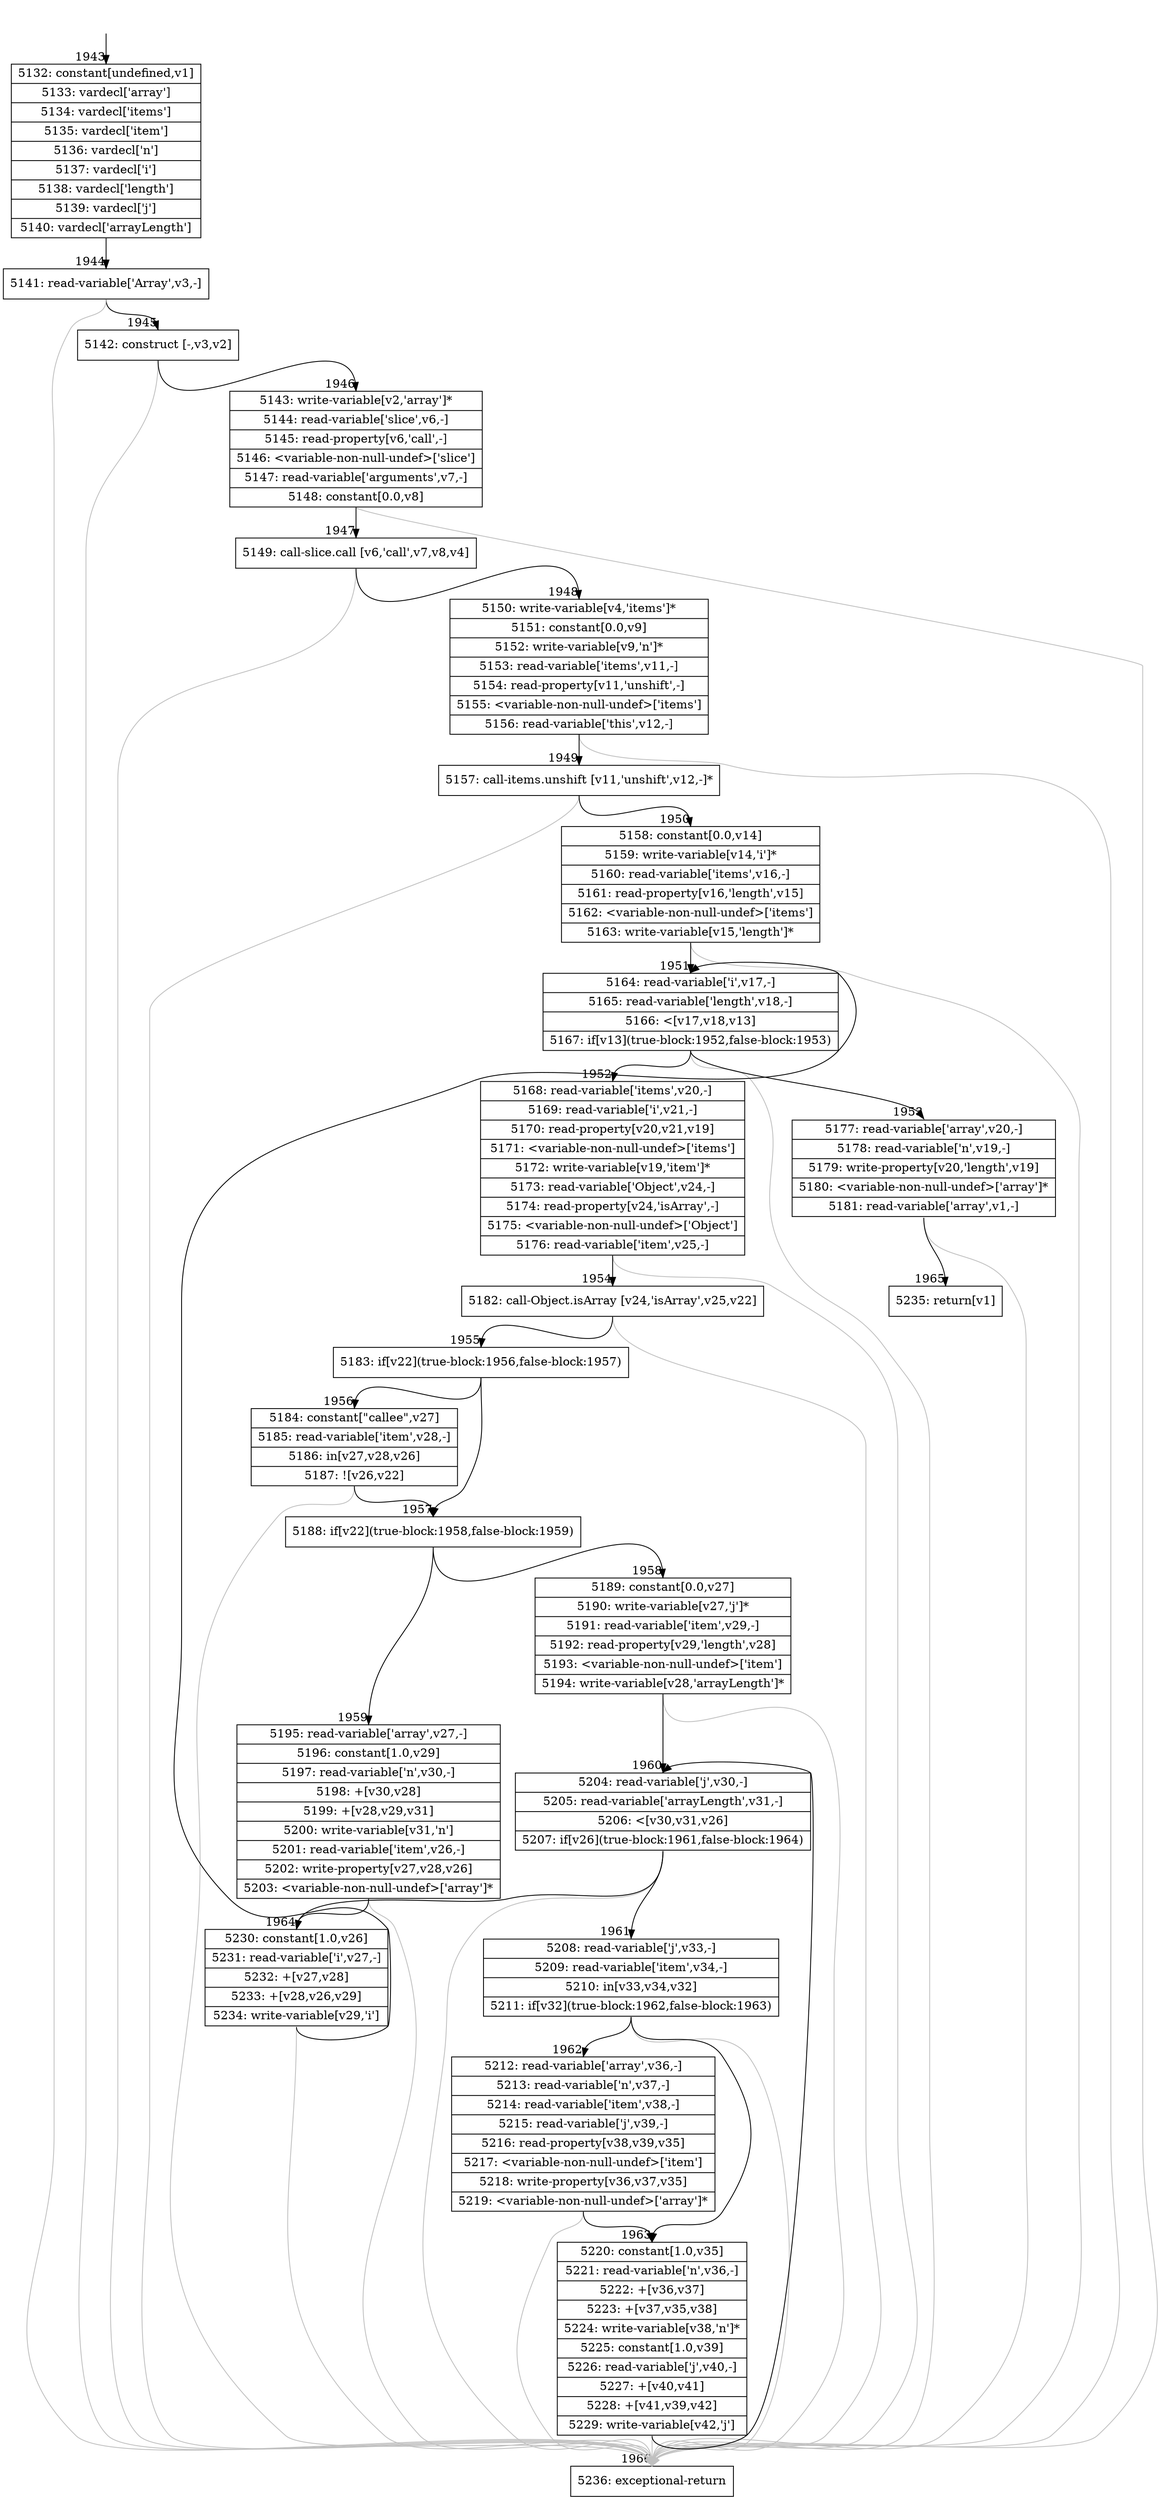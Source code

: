digraph {
rankdir="TD"
BB_entry175[shape=none,label=""];
BB_entry175 -> BB1943 [tailport=s, headport=n, headlabel="    1943"]
BB1943 [shape=record label="{5132: constant[undefined,v1]|5133: vardecl['array']|5134: vardecl['items']|5135: vardecl['item']|5136: vardecl['n']|5137: vardecl['i']|5138: vardecl['length']|5139: vardecl['j']|5140: vardecl['arrayLength']}" ] 
BB1943 -> BB1944 [tailport=s, headport=n, headlabel="      1944"]
BB1944 [shape=record label="{5141: read-variable['Array',v3,-]}" ] 
BB1944 -> BB1945 [tailport=s, headport=n, headlabel="      1945"]
BB1944 -> BB1966 [tailport=s, headport=n, color=gray, headlabel="      1966"]
BB1945 [shape=record label="{5142: construct [-,v3,v2]}" ] 
BB1945 -> BB1946 [tailport=s, headport=n, headlabel="      1946"]
BB1945 -> BB1966 [tailport=s, headport=n, color=gray]
BB1946 [shape=record label="{5143: write-variable[v2,'array']*|5144: read-variable['slice',v6,-]|5145: read-property[v6,'call',-]|5146: \<variable-non-null-undef\>['slice']|5147: read-variable['arguments',v7,-]|5148: constant[0.0,v8]}" ] 
BB1946 -> BB1947 [tailport=s, headport=n, headlabel="      1947"]
BB1946 -> BB1966 [tailport=s, headport=n, color=gray]
BB1947 [shape=record label="{5149: call-slice.call [v6,'call',v7,v8,v4]}" ] 
BB1947 -> BB1948 [tailport=s, headport=n, headlabel="      1948"]
BB1947 -> BB1966 [tailport=s, headport=n, color=gray]
BB1948 [shape=record label="{5150: write-variable[v4,'items']*|5151: constant[0.0,v9]|5152: write-variable[v9,'n']*|5153: read-variable['items',v11,-]|5154: read-property[v11,'unshift',-]|5155: \<variable-non-null-undef\>['items']|5156: read-variable['this',v12,-]}" ] 
BB1948 -> BB1949 [tailport=s, headport=n, headlabel="      1949"]
BB1948 -> BB1966 [tailport=s, headport=n, color=gray]
BB1949 [shape=record label="{5157: call-items.unshift [v11,'unshift',v12,-]*}" ] 
BB1949 -> BB1950 [tailport=s, headport=n, headlabel="      1950"]
BB1949 -> BB1966 [tailport=s, headport=n, color=gray]
BB1950 [shape=record label="{5158: constant[0.0,v14]|5159: write-variable[v14,'i']*|5160: read-variable['items',v16,-]|5161: read-property[v16,'length',v15]|5162: \<variable-non-null-undef\>['items']|5163: write-variable[v15,'length']*}" ] 
BB1950 -> BB1951 [tailport=s, headport=n, headlabel="      1951"]
BB1950 -> BB1966 [tailport=s, headport=n, color=gray]
BB1951 [shape=record label="{5164: read-variable['i',v17,-]|5165: read-variable['length',v18,-]|5166: \<[v17,v18,v13]|5167: if[v13](true-block:1952,false-block:1953)}" ] 
BB1951 -> BB1952 [tailport=s, headport=n, headlabel="      1952"]
BB1951 -> BB1953 [tailport=s, headport=n, headlabel="      1953"]
BB1951 -> BB1966 [tailport=s, headport=n, color=gray]
BB1952 [shape=record label="{5168: read-variable['items',v20,-]|5169: read-variable['i',v21,-]|5170: read-property[v20,v21,v19]|5171: \<variable-non-null-undef\>['items']|5172: write-variable[v19,'item']*|5173: read-variable['Object',v24,-]|5174: read-property[v24,'isArray',-]|5175: \<variable-non-null-undef\>['Object']|5176: read-variable['item',v25,-]}" ] 
BB1952 -> BB1954 [tailport=s, headport=n, headlabel="      1954"]
BB1952 -> BB1966 [tailport=s, headport=n, color=gray]
BB1953 [shape=record label="{5177: read-variable['array',v20,-]|5178: read-variable['n',v19,-]|5179: write-property[v20,'length',v19]|5180: \<variable-non-null-undef\>['array']*|5181: read-variable['array',v1,-]}" ] 
BB1953 -> BB1965 [tailport=s, headport=n, headlabel="      1965"]
BB1953 -> BB1966 [tailport=s, headport=n, color=gray]
BB1954 [shape=record label="{5182: call-Object.isArray [v24,'isArray',v25,v22]}" ] 
BB1954 -> BB1955 [tailport=s, headport=n, headlabel="      1955"]
BB1954 -> BB1966 [tailport=s, headport=n, color=gray]
BB1955 [shape=record label="{5183: if[v22](true-block:1956,false-block:1957)}" ] 
BB1955 -> BB1957 [tailport=s, headport=n, headlabel="      1957"]
BB1955 -> BB1956 [tailport=s, headport=n, headlabel="      1956"]
BB1956 [shape=record label="{5184: constant[\"callee\",v27]|5185: read-variable['item',v28,-]|5186: in[v27,v28,v26]|5187: ![v26,v22]}" ] 
BB1956 -> BB1957 [tailport=s, headport=n]
BB1956 -> BB1966 [tailport=s, headport=n, color=gray]
BB1957 [shape=record label="{5188: if[v22](true-block:1958,false-block:1959)}" ] 
BB1957 -> BB1958 [tailport=s, headport=n, headlabel="      1958"]
BB1957 -> BB1959 [tailport=s, headport=n, headlabel="      1959"]
BB1958 [shape=record label="{5189: constant[0.0,v27]|5190: write-variable[v27,'j']*|5191: read-variable['item',v29,-]|5192: read-property[v29,'length',v28]|5193: \<variable-non-null-undef\>['item']|5194: write-variable[v28,'arrayLength']*}" ] 
BB1958 -> BB1960 [tailport=s, headport=n, headlabel="      1960"]
BB1958 -> BB1966 [tailport=s, headport=n, color=gray]
BB1959 [shape=record label="{5195: read-variable['array',v27,-]|5196: constant[1.0,v29]|5197: read-variable['n',v30,-]|5198: +[v30,v28]|5199: +[v28,v29,v31]|5200: write-variable[v31,'n']|5201: read-variable['item',v26,-]|5202: write-property[v27,v28,v26]|5203: \<variable-non-null-undef\>['array']*}" ] 
BB1959 -> BB1964 [tailport=s, headport=n, headlabel="      1964"]
BB1959 -> BB1966 [tailport=s, headport=n, color=gray]
BB1960 [shape=record label="{5204: read-variable['j',v30,-]|5205: read-variable['arrayLength',v31,-]|5206: \<[v30,v31,v26]|5207: if[v26](true-block:1961,false-block:1964)}" ] 
BB1960 -> BB1961 [tailport=s, headport=n, headlabel="      1961"]
BB1960 -> BB1964 [tailport=s, headport=n]
BB1960 -> BB1966 [tailport=s, headport=n, color=gray]
BB1961 [shape=record label="{5208: read-variable['j',v33,-]|5209: read-variable['item',v34,-]|5210: in[v33,v34,v32]|5211: if[v32](true-block:1962,false-block:1963)}" ] 
BB1961 -> BB1962 [tailport=s, headport=n, headlabel="      1962"]
BB1961 -> BB1963 [tailport=s, headport=n, headlabel="      1963"]
BB1961 -> BB1966 [tailport=s, headport=n, color=gray]
BB1962 [shape=record label="{5212: read-variable['array',v36,-]|5213: read-variable['n',v37,-]|5214: read-variable['item',v38,-]|5215: read-variable['j',v39,-]|5216: read-property[v38,v39,v35]|5217: \<variable-non-null-undef\>['item']|5218: write-property[v36,v37,v35]|5219: \<variable-non-null-undef\>['array']*}" ] 
BB1962 -> BB1963 [tailport=s, headport=n]
BB1962 -> BB1966 [tailport=s, headport=n, color=gray]
BB1963 [shape=record label="{5220: constant[1.0,v35]|5221: read-variable['n',v36,-]|5222: +[v36,v37]|5223: +[v37,v35,v38]|5224: write-variable[v38,'n']*|5225: constant[1.0,v39]|5226: read-variable['j',v40,-]|5227: +[v40,v41]|5228: +[v41,v39,v42]|5229: write-variable[v42,'j']}" ] 
BB1963 -> BB1960 [tailport=s, headport=n]
BB1963 -> BB1966 [tailport=s, headport=n, color=gray]
BB1964 [shape=record label="{5230: constant[1.0,v26]|5231: read-variable['i',v27,-]|5232: +[v27,v28]|5233: +[v28,v26,v29]|5234: write-variable[v29,'i']}" ] 
BB1964 -> BB1951 [tailport=s, headport=n]
BB1964 -> BB1966 [tailport=s, headport=n, color=gray]
BB1965 [shape=record label="{5235: return[v1]}" ] 
BB1966 [shape=record label="{5236: exceptional-return}" ] 
//#$~ 1257
}
